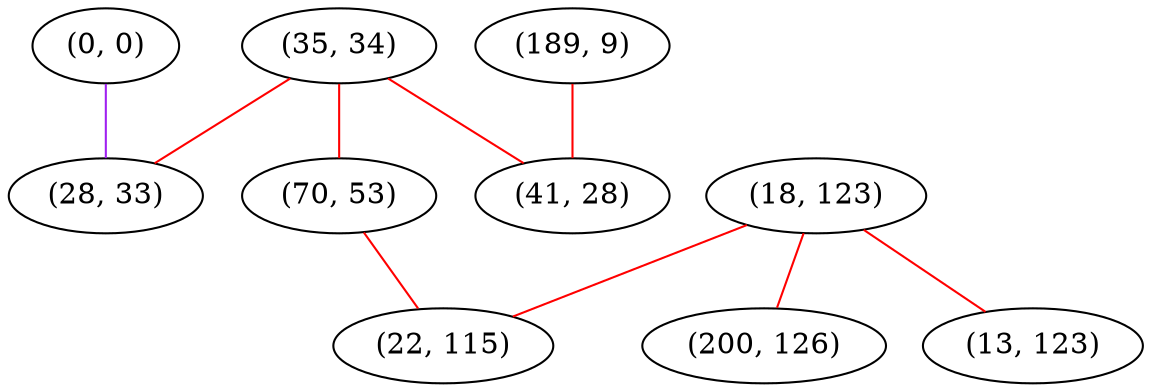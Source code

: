 graph "" {
"(35, 34)";
"(0, 0)";
"(189, 9)";
"(18, 123)";
"(70, 53)";
"(13, 123)";
"(22, 115)";
"(200, 126)";
"(28, 33)";
"(41, 28)";
"(35, 34)" -- "(28, 33)"  [color=red, key=0, weight=1];
"(35, 34)" -- "(41, 28)"  [color=red, key=0, weight=1];
"(35, 34)" -- "(70, 53)"  [color=red, key=0, weight=1];
"(0, 0)" -- "(28, 33)"  [color=purple, key=0, weight=4];
"(189, 9)" -- "(41, 28)"  [color=red, key=0, weight=1];
"(18, 123)" -- "(22, 115)"  [color=red, key=0, weight=1];
"(18, 123)" -- "(200, 126)"  [color=red, key=0, weight=1];
"(18, 123)" -- "(13, 123)"  [color=red, key=0, weight=1];
"(70, 53)" -- "(22, 115)"  [color=red, key=0, weight=1];
}
